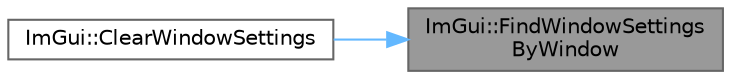 digraph "ImGui::FindWindowSettingsByWindow"
{
 // LATEX_PDF_SIZE
  bgcolor="transparent";
  edge [fontname=Helvetica,fontsize=10,labelfontname=Helvetica,labelfontsize=10];
  node [fontname=Helvetica,fontsize=10,shape=box,height=0.2,width=0.4];
  rankdir="RL";
  Node1 [id="Node000001",label="ImGui::FindWindowSettings\lByWindow",height=0.2,width=0.4,color="gray40", fillcolor="grey60", style="filled", fontcolor="black",tooltip=" "];
  Node1 -> Node2 [id="edge1_Node000001_Node000002",dir="back",color="steelblue1",style="solid",tooltip=" "];
  Node2 [id="Node000002",label="ImGui::ClearWindowSettings",height=0.2,width=0.4,color="grey40", fillcolor="white", style="filled",URL="$namespace_im_gui.html#ac5eec1531ae03a6dc4a90514e1c1afd6",tooltip=" "];
}
